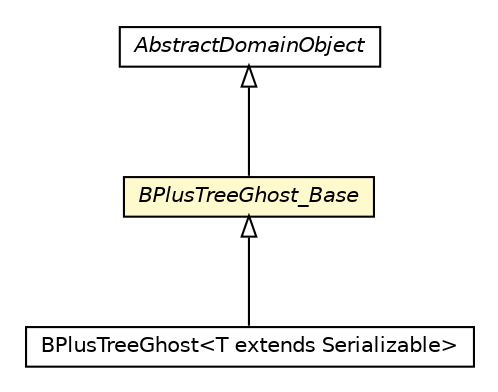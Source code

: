 #!/usr/local/bin/dot
#
# Class diagram 
# Generated by UMLGraph version 5.1 (http://www.umlgraph.org/)
#

digraph G {
	edge [fontname="Helvetica",fontsize=10,labelfontname="Helvetica",labelfontsize=10];
	node [fontname="Helvetica",fontsize=10,shape=plaintext];
	nodesep=0.25;
	ranksep=0.5;
	// pt.ist.fenixframework.core.AbstractDomainObject
	c43359 [label=<<table title="pt.ist.fenixframework.core.AbstractDomainObject" border="0" cellborder="1" cellspacing="0" cellpadding="2" port="p" href="../../core/AbstractDomainObject.html">
		<tr><td><table border="0" cellspacing="0" cellpadding="1">
<tr><td align="center" balign="center"><font face="Helvetica-Oblique"> AbstractDomainObject </font></td></tr>
		</table></td></tr>
		</table>>, fontname="Helvetica", fontcolor="black", fontsize=10.0];
	// pt.ist.fenixframework.adt.bplustree.BPlusTreeGhost<T extends java.io.Serializable>
	c43487 [label=<<table title="pt.ist.fenixframework.adt.bplustree.BPlusTreeGhost" border="0" cellborder="1" cellspacing="0" cellpadding="2" port="p" href="./BPlusTreeGhost.html">
		<tr><td><table border="0" cellspacing="0" cellpadding="1">
<tr><td align="center" balign="center"> BPlusTreeGhost&lt;T extends Serializable&gt; </td></tr>
		</table></td></tr>
		</table>>, fontname="Helvetica", fontcolor="black", fontsize=10.0];
	// pt.ist.fenixframework.adt.bplustree.BPlusTreeGhost_Base
	c43490 [label=<<table title="pt.ist.fenixframework.adt.bplustree.BPlusTreeGhost_Base" border="0" cellborder="1" cellspacing="0" cellpadding="2" port="p" bgcolor="lemonChiffon" href="./BPlusTreeGhost_Base.html">
		<tr><td><table border="0" cellspacing="0" cellpadding="1">
<tr><td align="center" balign="center"><font face="Helvetica-Oblique"> BPlusTreeGhost_Base </font></td></tr>
		</table></td></tr>
		</table>>, fontname="Helvetica", fontcolor="black", fontsize=10.0];
	//pt.ist.fenixframework.adt.bplustree.BPlusTreeGhost<T extends java.io.Serializable> extends pt.ist.fenixframework.adt.bplustree.BPlusTreeGhost_Base
	c43490:p -> c43487:p [dir=back,arrowtail=empty];
	//pt.ist.fenixframework.adt.bplustree.BPlusTreeGhost_Base extends pt.ist.fenixframework.core.AbstractDomainObject
	c43359:p -> c43490:p [dir=back,arrowtail=empty];
}

